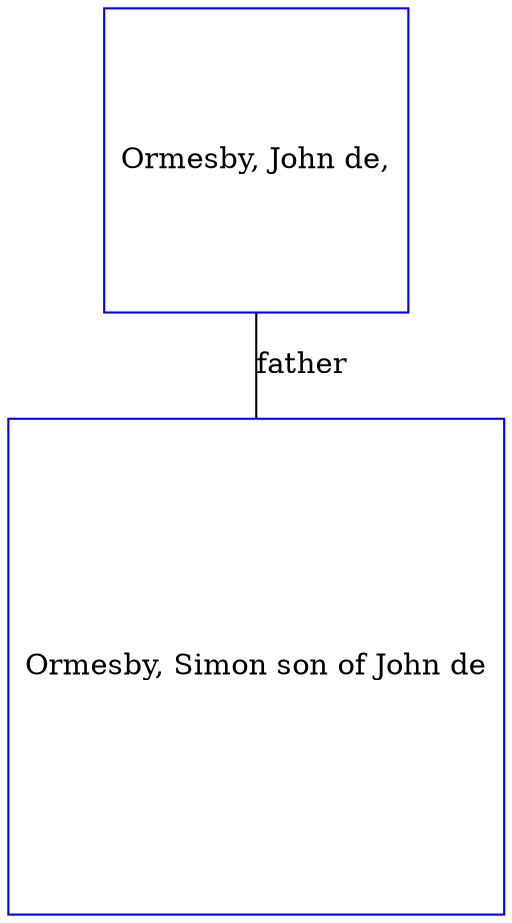 digraph D {
    edge [dir=none];    node [shape=box];    "009634"   [label="Ormesby, Simon son of John de", shape=box, regular=1, color="blue"] ;
"009635"   [label="Ormesby, John de,", shape=box, regular=1, color="blue"] ;
009635->009634 [label="father",arrowsize=0.0]; 
}